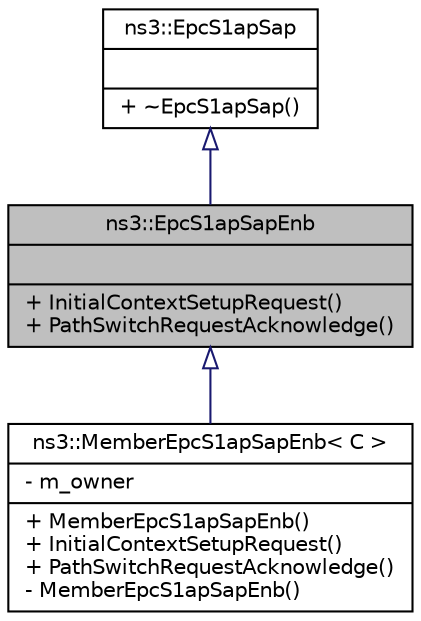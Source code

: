 digraph "ns3::EpcS1apSapEnb"
{
  edge [fontname="Helvetica",fontsize="10",labelfontname="Helvetica",labelfontsize="10"];
  node [fontname="Helvetica",fontsize="10",shape=record];
  Node1 [label="{ns3::EpcS1apSapEnb\n||+ InitialContextSetupRequest()\l+ PathSwitchRequestAcknowledge()\l}",height=0.2,width=0.4,color="black", fillcolor="grey75", style="filled", fontcolor="black"];
  Node2 -> Node1 [dir="back",color="midnightblue",fontsize="10",style="solid",arrowtail="onormal"];
  Node2 [label="{ns3::EpcS1apSap\n||+ ~EpcS1apSap()\l}",height=0.2,width=0.4,color="black", fillcolor="white", style="filled",URL="$df/d7a/classns3_1_1EpcS1apSap.html"];
  Node1 -> Node3 [dir="back",color="midnightblue",fontsize="10",style="solid",arrowtail="onormal"];
  Node3 [label="{ns3::MemberEpcS1apSapEnb\< C \>\n|- m_owner\l|+ MemberEpcS1apSapEnb()\l+ InitialContextSetupRequest()\l+ PathSwitchRequestAcknowledge()\l- MemberEpcS1apSapEnb()\l}",height=0.2,width=0.4,color="black", fillcolor="white", style="filled",URL="$d6/d5b/classns3_1_1MemberEpcS1apSapEnb.html"];
}
